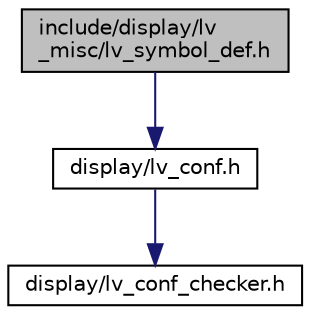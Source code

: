 digraph "include/display/lv_misc/lv_symbol_def.h"
{
 // LATEX_PDF_SIZE
  edge [fontname="Helvetica",fontsize="10",labelfontname="Helvetica",labelfontsize="10"];
  node [fontname="Helvetica",fontsize="10",shape=record];
  Node1 [label="include/display/lv\l_misc/lv_symbol_def.h",height=0.2,width=0.4,color="black", fillcolor="grey75", style="filled", fontcolor="black",tooltip=" "];
  Node1 -> Node2 [color="midnightblue",fontsize="10",style="solid"];
  Node2 [label="display/lv_conf.h",height=0.2,width=0.4,color="black", fillcolor="white", style="filled",URL="$lv__conf_8h.html",tooltip=" "];
  Node2 -> Node3 [color="midnightblue",fontsize="10",style="solid"];
  Node3 [label="display/lv_conf_checker.h",height=0.2,width=0.4,color="black", fillcolor="white", style="filled",URL="$lv__conf__checker_8h.html",tooltip=" "];
}
